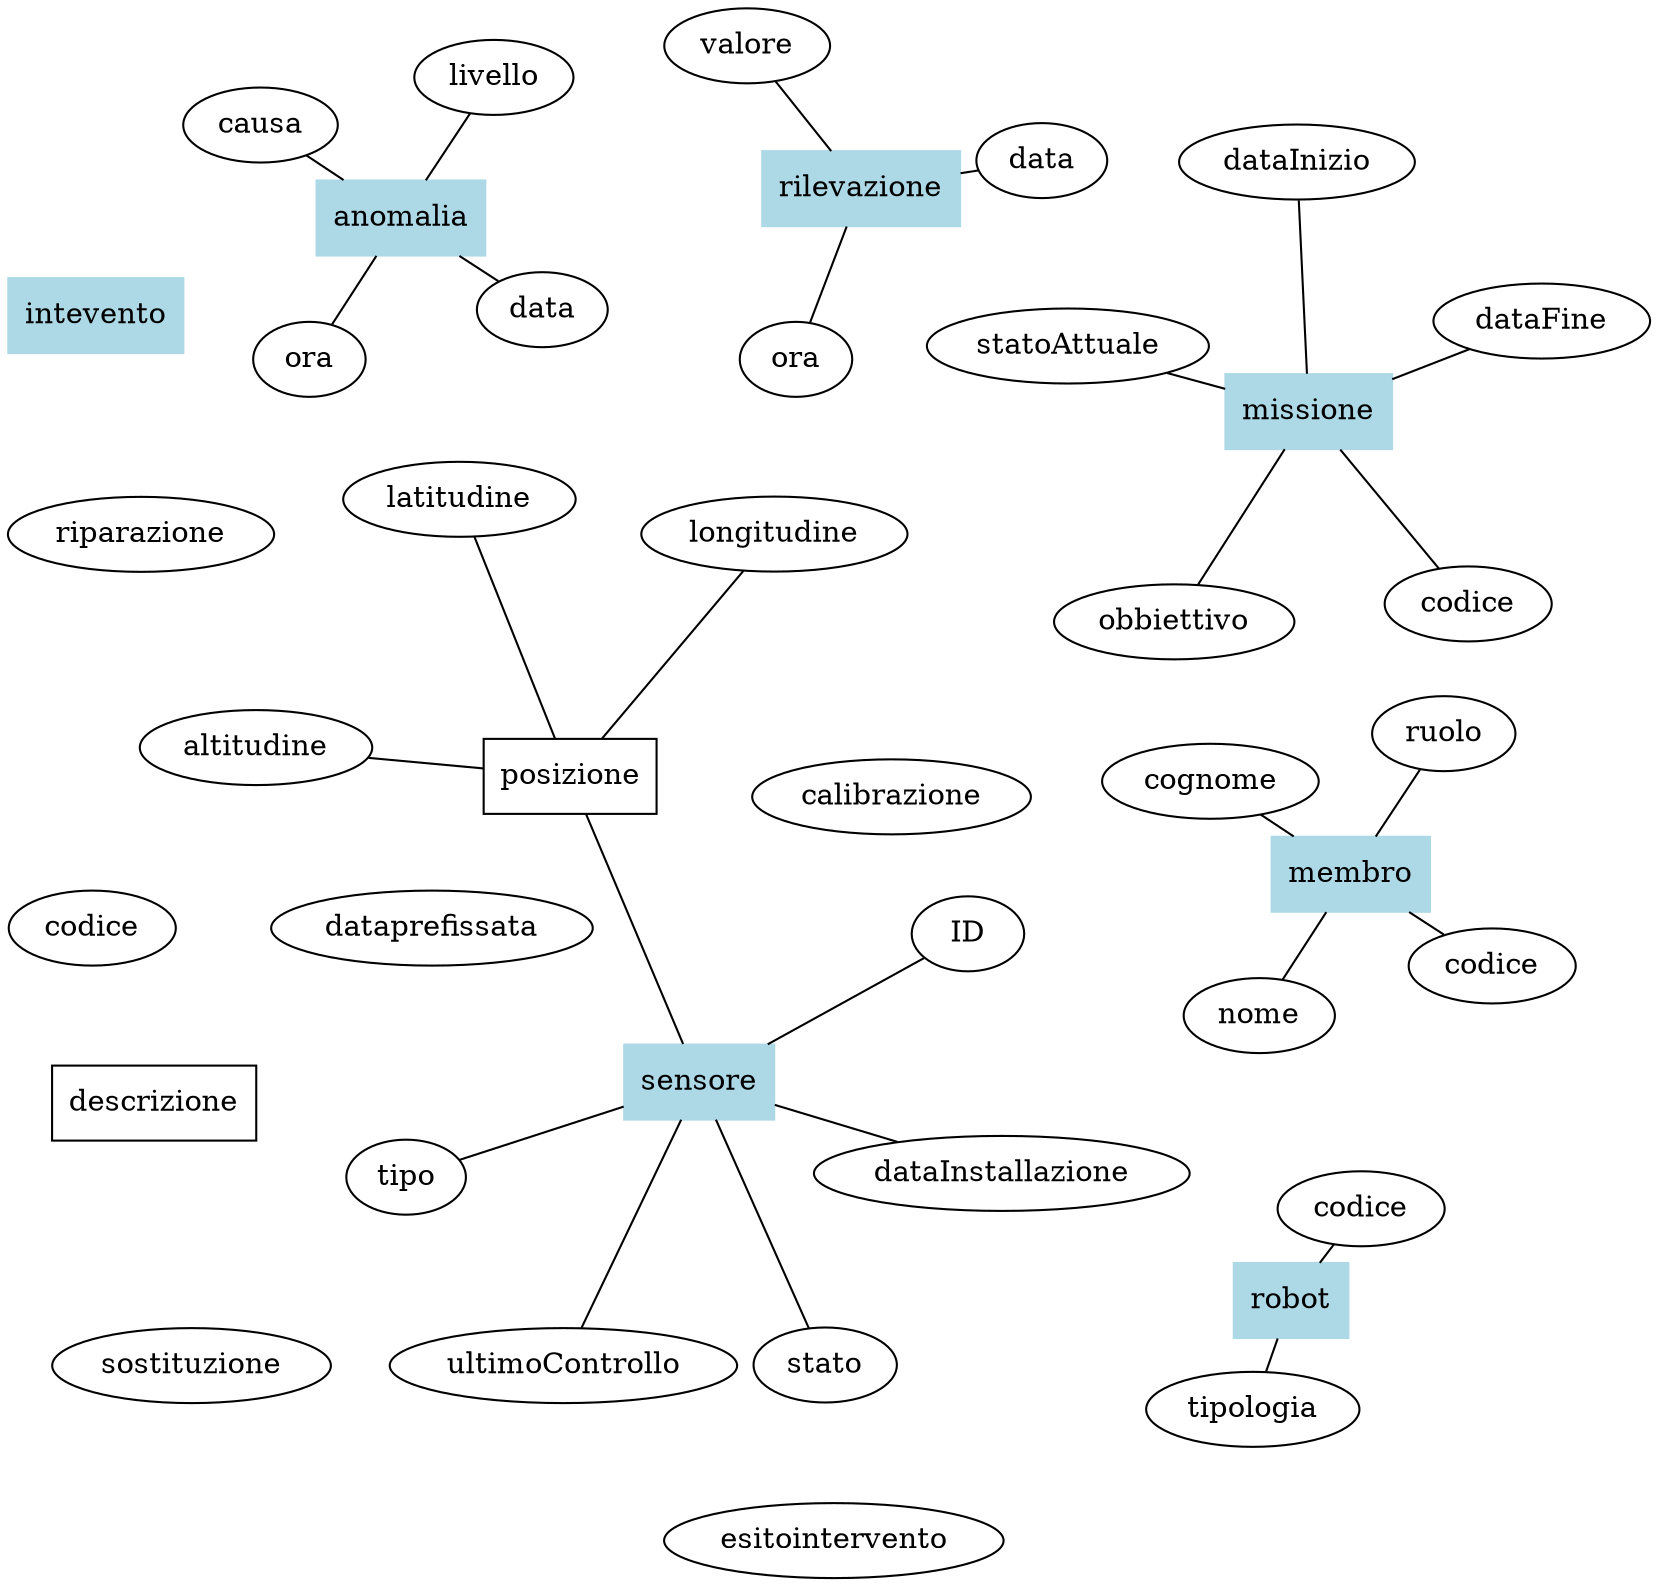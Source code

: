 graph ER {
    layout=neato;
    overlap=false;
    // Entità
    /// Missione
    missione[shape="box", style=filled, color="lightblue"];
    missione_codice[label="codice"];
    missione_obbiettivo[label="obbiettivo"];
    missione_statoattuale[label="statoAttuale"];
    missione_dataFine[label="dataFine"];
    missione_dataInizio[label="dataInizio"];
    missione -- missione_codice;
    missione -- missione_obbiettivo;
    missione -- missione_statoattuale;
    missione -- missione_dataFine;
    missione -- missione_dataInizio;
    /// Membri dell'Equipaggio
    membro[shape="box", style=filled, color="lightblue"];
    membro_codice[label="codice"];
    membro_nome[label="nome"];
    membro_cognome[label="cognome"];
    membro_ruolo[label="ruolo"];
    membro -- membro_codice;
    membro -- membro_nome;
    membro -- membro_cognome;
    membro -- membro_ruolo;
    /// Sensori
    sensore[shape="box", style=filled, color="lightblue"];
    sensore_ID[label="ID"];
    sensore_posizione[shape="box", label="posizione"];
    sensore_pos_latitudine[label="latitudine"];
    sensore_pos_longitudine[label="longitudine"];
    sensore_pos_altitudine[label="altitudine"];
    sensore_tipo[label="tipo"];
    sensore_dataInstallazione[label="dataInstallazione"];
    sensore_ultimoControllo[label="ultimoControllo"];
    sensore_stato[label="stato"];
    sensore -- sensore_ID;
    sensore -- sensore_posizione;
    sensore_posizione -- sensore_pos_latitudine;
    sensore_pos_longitudine -- sensore_posizione -- sensore_pos_altitudine;
    sensore -- sensore_tipo;
    sensore -- sensore_dataInstallazione;
    sensore -- sensore_ultimoControllo;
    sensore -- sensore_stato;
    /// Robot
    robot[shape="box", style=filled, color="lightblue"];
    robot_codice[label="codice"];
    robot_tipo[label="tipologia"];
    robot_codice -- robot -- robot_tipo;
    /// Rilevazione
    rilevazione[shape="box", style=filled, color="lightblue"];
    rilevazione_data[label="data"];
    rilevazione_ora[label="ora"];
    rilevazione_valore[label="valore"];
    rilevazione_data -- rilevazione -- rilevazione_ora;
    rilevazione -- rilevazione_valore;
    /// Anomalia
    anomalia[shape="box", style=filled, color="lightblue"];
    anomalia_data[label="data"];
    anomalia_ora[label="ora"];
    anomalia_causa[label="causa"];
    anomalia_livello[label="livello"];
    anomalia_data -- anomalia -- anomalia_ora;
    anomalia_causa -- anomalia -- anomalia_livello;
    /// Intervento
    intevento[shape="box", style=filled, color="lightblue"];
    intevento_codice[label="codice"];
    intevento_descrizione[shape="box", label="descrizione"];
    intevento_descrizione_riparazione[label="riparazione"];
    intevento_descrizione_calibrazione[label="calibrazione"];
    intevento_descrizione_sostituzione[label="sostituzione"];
    intevento_dataprefissata[label="dataprefissata"];
    intevento_esitointervento[label="esitointervento"];
    /// Report
    // Relazioni
    // Varie ed Eventuali
}
